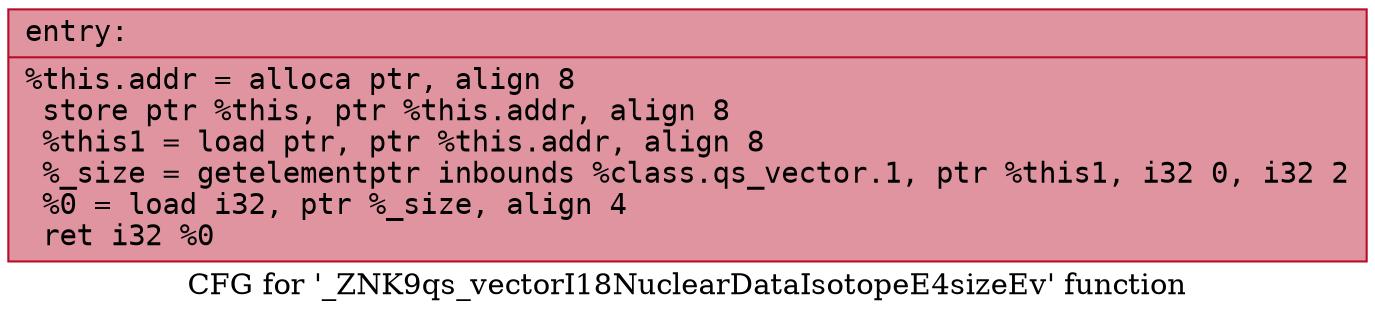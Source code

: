 digraph "CFG for '_ZNK9qs_vectorI18NuclearDataIsotopeE4sizeEv' function" {
	label="CFG for '_ZNK9qs_vectorI18NuclearDataIsotopeE4sizeEv' function";

	Node0x55cf63402280 [shape=record,color="#b70d28ff", style=filled, fillcolor="#b70d2870" fontname="Courier",label="{entry:\l|  %this.addr = alloca ptr, align 8\l  store ptr %this, ptr %this.addr, align 8\l  %this1 = load ptr, ptr %this.addr, align 8\l  %_size = getelementptr inbounds %class.qs_vector.1, ptr %this1, i32 0, i32 2\l  %0 = load i32, ptr %_size, align 4\l  ret i32 %0\l}"];
}

